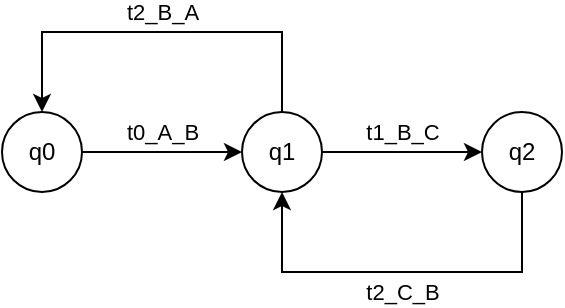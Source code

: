 <mxfile version="22.0.2" type="device">
  <diagram name="Pagina-1" id="QE00pTAzJzT0NNOLL0z-">
    <mxGraphModel dx="664" dy="855" grid="1" gridSize="10" guides="1" tooltips="1" connect="1" arrows="1" fold="1" page="1" pageScale="1" pageWidth="827" pageHeight="1169" math="0" shadow="0">
      <root>
        <mxCell id="0" />
        <mxCell id="1" parent="0" />
        <mxCell id="gSjK1uD0MMqbBVSCvySL-9" style="edgeStyle=orthogonalEdgeStyle;rounded=0;orthogonalLoop=1;jettySize=auto;html=1;" edge="1" parent="1">
          <mxGeometry relative="1" as="geometry">
            <mxPoint x="280" y="180" as="sourcePoint" />
            <mxPoint x="360" y="180" as="targetPoint" />
          </mxGeometry>
        </mxCell>
        <mxCell id="gSjK1uD0MMqbBVSCvySL-18" value="t0_A_B" style="edgeLabel;html=1;align=center;verticalAlign=middle;resizable=0;points=[];" vertex="1" connectable="0" parent="gSjK1uD0MMqbBVSCvySL-9">
          <mxGeometry x="-0.275" y="2" relative="1" as="geometry">
            <mxPoint x="11" y="-8" as="offset" />
          </mxGeometry>
        </mxCell>
        <mxCell id="gSjK1uD0MMqbBVSCvySL-8" style="edgeStyle=orthogonalEdgeStyle;rounded=0;orthogonalLoop=1;jettySize=auto;html=1;" edge="1" parent="1">
          <mxGeometry relative="1" as="geometry">
            <mxPoint x="380" y="160" as="sourcePoint" />
            <mxPoint x="260" y="160" as="targetPoint" />
            <Array as="points">
              <mxPoint x="380" y="120" />
              <mxPoint x="260" y="120" />
            </Array>
          </mxGeometry>
        </mxCell>
        <mxCell id="gSjK1uD0MMqbBVSCvySL-21" value="t2_B_A" style="edgeLabel;html=1;align=center;verticalAlign=middle;resizable=0;points=[];" vertex="1" connectable="0" parent="gSjK1uD0MMqbBVSCvySL-8">
          <mxGeometry x="-0.06" relative="1" as="geometry">
            <mxPoint x="-6" y="-10" as="offset" />
          </mxGeometry>
        </mxCell>
        <mxCell id="gSjK1uD0MMqbBVSCvySL-7" style="edgeStyle=orthogonalEdgeStyle;rounded=0;orthogonalLoop=1;jettySize=auto;html=1;" edge="1" parent="1" source="gSjK1uD0MMqbBVSCvySL-6">
          <mxGeometry relative="1" as="geometry">
            <mxPoint x="380" y="200" as="targetPoint" />
            <Array as="points">
              <mxPoint x="500" y="240" />
              <mxPoint x="380" y="240" />
            </Array>
          </mxGeometry>
        </mxCell>
        <mxCell id="gSjK1uD0MMqbBVSCvySL-20" value="t2_C_B" style="edgeLabel;html=1;align=center;verticalAlign=middle;resizable=0;points=[];" vertex="1" connectable="0" parent="gSjK1uD0MMqbBVSCvySL-7">
          <mxGeometry x="-0.07" y="2" relative="1" as="geometry">
            <mxPoint x="-7" y="8" as="offset" />
          </mxGeometry>
        </mxCell>
        <mxCell id="gSjK1uD0MMqbBVSCvySL-6" value="q2" style="ellipse;whiteSpace=wrap;html=1;aspect=fixed;" vertex="1" parent="1">
          <mxGeometry x="480" y="160" width="40" height="40" as="geometry" />
        </mxCell>
        <mxCell id="gSjK1uD0MMqbBVSCvySL-17" style="edgeStyle=orthogonalEdgeStyle;rounded=0;orthogonalLoop=1;jettySize=auto;html=1;" edge="1" parent="1" source="gSjK1uD0MMqbBVSCvySL-15" target="gSjK1uD0MMqbBVSCvySL-6">
          <mxGeometry relative="1" as="geometry" />
        </mxCell>
        <mxCell id="gSjK1uD0MMqbBVSCvySL-19" value="t1_B_C" style="edgeLabel;html=1;align=center;verticalAlign=middle;resizable=0;points=[];" vertex="1" connectable="0" parent="gSjK1uD0MMqbBVSCvySL-17">
          <mxGeometry x="-0.2" y="2" relative="1" as="geometry">
            <mxPoint x="8" y="-8" as="offset" />
          </mxGeometry>
        </mxCell>
        <mxCell id="gSjK1uD0MMqbBVSCvySL-15" value="q1" style="ellipse;whiteSpace=wrap;html=1;aspect=fixed;" vertex="1" parent="1">
          <mxGeometry x="360" y="160" width="40" height="40" as="geometry" />
        </mxCell>
        <mxCell id="gSjK1uD0MMqbBVSCvySL-16" value="q0" style="ellipse;whiteSpace=wrap;html=1;aspect=fixed;" vertex="1" parent="1">
          <mxGeometry x="240" y="160" width="40" height="40" as="geometry" />
        </mxCell>
      </root>
    </mxGraphModel>
  </diagram>
</mxfile>
